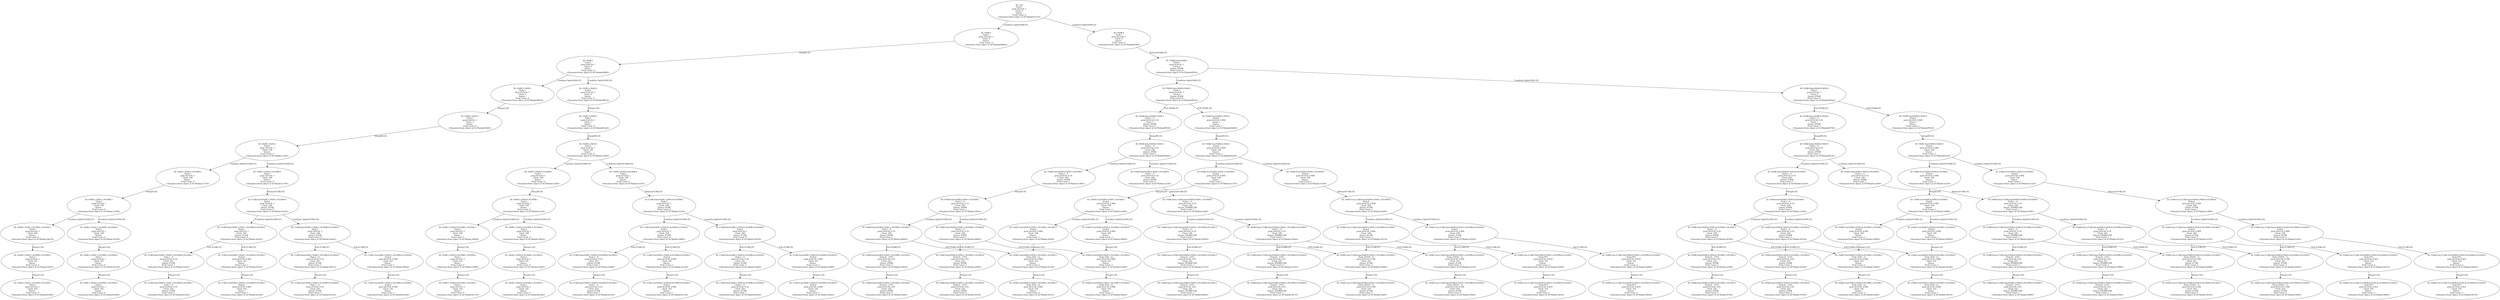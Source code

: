 digraph "./Output/./controled_frequency_S100_R100_t0_tPlus100" {
	<Simulator.State object at 0x7fbdabe67ac0> [label="ID: root
Prob:1
prob (S=0.9): 1
Clock: 0
Queue: 
Push Count: 0
<Simulator.State object at 0x7fbdabe67ac0>"]
	<Simulator.State object at 0x7fbdabe67ac0> -> <Simulator.State object at 0x7fbdabe680d0> [label="Condition Split(t%0R) [F]"]
	<Simulator.State object at 0x7fbdabe67ac0> -> <Simulator.State object at 0x7fbdabef9390> [label="Condition Split(t%0R) [S]"]
	<Simulator.State object at 0x7fbdabe680d0> [label="ID: t%0R:1
Prob:1
prob (S=0.9): 1
Clock: 0
Queue: 
Push Count: 0
<Simulator.State object at 0x7fbdabe680d0>"]
	<Simulator.State object at 0x7fbdabe680d0> -> <Simulator.State object at 0x7fbdabef9480> [label="Sleep(0) [S]"]
	<Simulator.State object at 0x7fbdabef9390> [label="ID: t%0R:0
Prob:1
prob (S=0.9): 1
Clock: 0
Queue: 
Push Count: 0
<Simulator.State object at 0x7fbdabef9390>"]
	<Simulator.State object at 0x7fbdabef9390> -> <Simulator.State object at 0x7fbdabef93f0> [label="Release(F0AB) [S]"]
	<Simulator.State object at 0x7fbdabef9480> [label="ID: t%0R:1
Prob:1
prob (S=0.9): 1
Clock: 0
Queue: 
Push Count: 0
<Simulator.State object at 0x7fbdabef9480>"]
	<Simulator.State object at 0x7fbdabef9480> -> <Simulator.State object at 0x7fbdabef9630> [label="Condition Split(t%0S) [F]"]
	<Simulator.State object at 0x7fbdabef9480> -> <Simulator.State object at 0x7fbdabef96c0> [label="Condition Split(t%0S) [S]"]
	<Simulator.State object at 0x7fbdabef93f0> [label="ID: F0AB:Falset%0R:0
Prob:1
prob (S=0.9): 1
Clock: 0
Queue: |F0AB
Push Count: 0
<Simulator.State object at 0x7fbdabef93f0>"]
	<Simulator.State object at 0x7fbdabef93f0> -> <Simulator.State object at 0x7fbdabef9510> [label="Condition Split(t%0S) [F]"]
	<Simulator.State object at 0x7fbdabef93f0> -> <Simulator.State object at 0x7fbdabef95a0> [label="Condition Split(t%0S) [S]"]
	<Simulator.State object at 0x7fbdabef9630> [label="ID: t%0R:1,t%0S:1
Prob:1
prob (S=0.9): 1
Clock: 0
Queue: 
Push Count: 0
<Simulator.State object at 0x7fbdabef9630>"]
	<Simulator.State object at 0x7fbdabef9630> -> <Simulator.State object at 0x7fbdabdf3d00> [label="Sleep(1) [S]"]
	<Simulator.State object at 0x7fbdabef96c0> [label="ID: t%0R:1,t%0S:0
Prob:1
prob (S=0.9): 1
Clock: 0
Queue: 
Push Count: 0
<Simulator.State object at 0x7fbdabef96c0>"]
	<Simulator.State object at 0x7fbdabef96c0> -> <Simulator.State object at 0x7fbdabdf3ca0> [label="Sleep(1) [S]"]
	<Simulator.State object at 0x7fbdabef9510> [label="ID: F0AB:Falset%0R:0,t%0S:1
Prob:1
prob (S=0.9): 1
Clock: 0
Queue: |F0AB
Push Count: 0
<Simulator.State object at 0x7fbdabef9510>"]
	<Simulator.State object at 0x7fbdabef9510> -> <Simulator.State object at 0x7fbdabef9930> [label="Pull (F0AB) [F]"]
	<Simulator.State object at 0x7fbdabef9510> -> <Simulator.State object at 0x7fbdabd34e80> [label="Pull (F0AB) [S]"]
	<Simulator.State object at 0x7fbdabef95a0> [label="ID: F0AB:Falset%0R:0,t%0S:0
Prob:1
prob (S=0.9): 1
Clock: 0
Queue: |F0AB
Push Count: 0
<Simulator.State object at 0x7fbdabef95a0>"]
	<Simulator.State object at 0x7fbdabef95a0> -> <Simulator.State object at 0x7fbdabef9750> [label="Pull (F0AB) [F]"]
	<Simulator.State object at 0x7fbdabef95a0> -> <Simulator.State object at 0x7fbdabef97e0> [label="Pull (F0AB) [S]"]
	<Simulator.State object at 0x7fbdabdf3d00> [label="ID: t%0R:1,t%0S:1
Prob:1
prob (S=0.9): 1
Clock: 1
Queue: 
Push Count: 0
<Simulator.State object at 0x7fbdabdf3d00>"]
	<Simulator.State object at 0x7fbdabdf3d00> -> <Simulator.State object at 0x7fbdabc3c100> [label="Sleep(99) [S]"]
	<Simulator.State object at 0x7fbdabdf3ca0> [label="ID: t%0R:1,t%0S:0
Prob:1
prob (S=0.9): 1
Clock: 1
Queue: 
Push Count: 0
<Simulator.State object at 0x7fbdabdf3ca0>"]
	<Simulator.State object at 0x7fbdabdf3ca0> -> <Simulator.State object at 0x7fbdabc3c040> [label="Sleep(99) [S]"]
	<Simulator.State object at 0x7fbdabef9930> [label="ID: F0AB:Falset%0R:0,t%0S:1
Prob:1 - S
prob (S=0.9): 0.10
Clock: 1
Queue: |F0AB
Push Count: 1
<Simulator.State object at 0x7fbdabef9930>"]
	<Simulator.State object at 0x7fbdabef9930> -> <Simulator.State object at 0x7fbdabdf3f40> [label="Sleep(99) [S]"]
	<Simulator.State object at 0x7fbdabd34e80> [label="ID: F0AB:Truet%0R:0,t%0S:1
Prob:S
prob (S=0.9): 0.900
Clock: 1
Queue: 
Push Count: 1
<Simulator.State object at 0x7fbdabd34e80>"]
	<Simulator.State object at 0x7fbdabd34e80> -> <Simulator.State object at 0x7fbdabdf3eb0> [label="Sleep(99) [S]"]
	<Simulator.State object at 0x7fbdabef9750> [label="ID: F0AB:Falset%0R:0,t%0S:0
Prob:1 - S
prob (S=0.9): 0.10
Clock: 1
Queue: |F0AB
Push Count: 1
<Simulator.State object at 0x7fbdabef9750>"]
	<Simulator.State object at 0x7fbdabef9750> -> <Simulator.State object at 0x7fbdabdf3e50> [label="Sleep(99) [S]"]
	<Simulator.State object at 0x7fbdabef97e0> [label="ID: F0AB:Truet%0R:0,t%0S:0
Prob:S
prob (S=0.9): 0.900
Clock: 1
Queue: 
Push Count: 1
<Simulator.State object at 0x7fbdabef97e0>"]
	<Simulator.State object at 0x7fbdabef97e0> -> <Simulator.State object at 0x7fbdabdf3e20> [label="Sleep(99) [S]"]
	<Simulator.State object at 0x7fbdabc3c100> [label="ID: t%0R:1,t%0S:1
Prob:1
prob (S=0.9): 1
Clock: 100
Queue: 
Push Count: 0
<Simulator.State object at 0x7fbdabc3c100>"]
	<Simulator.State object at 0x7fbdabc3c100> -> <Simulator.State object at 0x7fbdabc3c730> [label="Condition Split(t%100R) [F]"]
	<Simulator.State object at 0x7fbdabc3c100> -> <Simulator.State object at 0x7fbdabc3c7f0> [label="Condition Split(t%100R) [S]"]
	<Simulator.State object at 0x7fbdabc3c040> [label="ID: t%0R:1,t%0S:0
Prob:1
prob (S=0.9): 1
Clock: 100
Queue: 
Push Count: 0
<Simulator.State object at 0x7fbdabc3c040>"]
	<Simulator.State object at 0x7fbdabc3c040> -> <Simulator.State object at 0x7fbdabc3c5b0> [label="Condition Split(t%100R) [F]"]
	<Simulator.State object at 0x7fbdabc3c040> -> <Simulator.State object at 0x7fbdabc3c610> [label="Condition Split(t%100R) [S]"]
	<Simulator.State object at 0x7fbdabdf3f40> [label="ID: F0AB:Falset%0R:0,t%0S:1
Prob:1 - S
prob (S=0.9): 0.10
Clock: 100
Queue: |F0AB
Push Count: 1
<Simulator.State object at 0x7fbdabdf3f40>"]
	<Simulator.State object at 0x7fbdabdf3f40> -> <Simulator.State object at 0x7fbdabc3c460> [label="Condition Split(t%100R) [F]"]
	<Simulator.State object at 0x7fbdabdf3f40> -> <Simulator.State object at 0x7fbdabc3c520> [label="Condition Split(t%100R) [S]"]
	<Simulator.State object at 0x7fbdabdf3eb0> [label="ID: F0AB:Truet%0R:0,t%0S:1
Prob:S
prob (S=0.9): 0.900
Clock: 100
Queue: 
Push Count: 1
<Simulator.State object at 0x7fbdabdf3eb0>"]
	<Simulator.State object at 0x7fbdabdf3eb0> -> <Simulator.State object at 0x7fbdabc3c370> [label="Condition Split(t%100R) [F]"]
	<Simulator.State object at 0x7fbdabdf3eb0> -> <Simulator.State object at 0x7fbdabc3c3d0> [label="Condition Split(t%100R) [S]"]
	<Simulator.State object at 0x7fbdabdf3e50> [label="ID: F0AB:Falset%0R:0,t%0S:0
Prob:1 - S
prob (S=0.9): 0.10
Clock: 100
Queue: |F0AB
Push Count: 1
<Simulator.State object at 0x7fbdabdf3e50>"]
	<Simulator.State object at 0x7fbdabdf3e50> -> <Simulator.State object at 0x7fbdabc3c2e0> [label="Condition Split(t%100R) [F]"]
	<Simulator.State object at 0x7fbdabdf3e50> -> <Simulator.State object at 0x7fbdabc3c280> [label="Condition Split(t%100R) [S]"]
	<Simulator.State object at 0x7fbdabdf3e20> [label="ID: F0AB:Truet%0R:0,t%0S:0
Prob:S
prob (S=0.9): 0.900
Clock: 100
Queue: 
Push Count: 1
<Simulator.State object at 0x7fbdabdf3e20>"]
	<Simulator.State object at 0x7fbdabdf3e20> -> <Simulator.State object at 0x7fbdabc3c1f0> [label="Condition Split(t%100R) [F]"]
	<Simulator.State object at 0x7fbdabdf3e20> -> <Simulator.State object at 0x7fbdabc3c220> [label="Condition Split(t%100R) [S]"]
	<Simulator.State object at 0x7fbdabc3c730> [label="ID: t%0R:1,t%0S:1,t%100R:1
Prob:1
prob (S=0.9): 1
Clock: 100
Queue: 
Push Count: 0
<Simulator.State object at 0x7fbdabc3c730>"]
	<Simulator.State object at 0x7fbdabc3c730> -> <Simulator.State object at 0x7fbdabc3ce80> [label="Sleep(0) [S]"]
	<Simulator.State object at 0x7fbdabc3c7f0> [label="ID: t%0R:1,t%0S:1,t%100R:0
Prob:1
prob (S=0.9): 1
Clock: 100
Queue: 
Push Count: 0
<Simulator.State object at 0x7fbdabc3c7f0>"]
	<Simulator.State object at 0x7fbdabc3c7f0> -> <Simulator.State object at 0x7fbdabc3cdc0> [label="Release(F1AB) [S]"]
	<Simulator.State object at 0x7fbdabc3c5b0> [label="ID: t%0R:1,t%0S:0,t%100R:1
Prob:1
prob (S=0.9): 1
Clock: 100
Queue: 
Push Count: 0
<Simulator.State object at 0x7fbdabc3c5b0>"]
	<Simulator.State object at 0x7fbdabc3c5b0> -> <Simulator.State object at 0x7fbdabc3cca0> [label="Sleep(0) [S]"]
	<Simulator.State object at 0x7fbdabc3c610> [label="ID: t%0R:1,t%0S:0,t%100R:0
Prob:1
prob (S=0.9): 1
Clock: 100
Queue: 
Push Count: 0
<Simulator.State object at 0x7fbdabc3c610>"]
	<Simulator.State object at 0x7fbdabc3c610> -> <Simulator.State object at 0x7fbdabc3cc40> [label="Release(F1AB) [S]"]
	<Simulator.State object at 0x7fbdabc3c460> [label="ID: F0AB:Falset%0R:0,t%0S:1,t%100R:1
Prob:1 - S
prob (S=0.9): 0.10
Clock: 100
Queue: |F0AB
Push Count: 1
<Simulator.State object at 0x7fbdabc3c460>"]
	<Simulator.State object at 0x7fbdabc3c460> -> <Simulator.State object at 0x7fbdabc3cbb0> [label="Sleep(0) [S]"]
	<Simulator.State object at 0x7fbdabc3c520> [label="ID: F0AB:Falset%0R:0,t%0S:1,t%100R:0
Prob:1 - S
prob (S=0.9): 0.10
Clock: 100
Queue: |F0AB
Push Count: 1
<Simulator.State object at 0x7fbdabc3c520>"]
	<Simulator.State object at 0x7fbdabc3c520> -> <Simulator.State object at 0x7fbdabc3caf0> [label="Release(F1AB) [S]"]
	<Simulator.State object at 0x7fbdabc3c370> [label="ID: F0AB:Truet%0R:0,t%0S:1,t%100R:1
Prob:S
prob (S=0.9): 0.900
Clock: 100
Queue: 
Push Count: 1
<Simulator.State object at 0x7fbdabc3c370>"]
	<Simulator.State object at 0x7fbdabc3c370> -> <Simulator.State object at 0x7fbdabc3ca60> [label="Sleep(0) [S]"]
	<Simulator.State object at 0x7fbdabc3c3d0> [label="ID: F0AB:Truet%0R:0,t%0S:1,t%100R:0
Prob:S
prob (S=0.9): 0.900
Clock: 100
Queue: 
Push Count: 1
<Simulator.State object at 0x7fbdabc3c3d0>"]
	<Simulator.State object at 0x7fbdabc3c3d0> -> <Simulator.State object at 0x7fbdabc3ca00> [label="Release(F1AB) [S]"]
	<Simulator.State object at 0x7fbdabc3c2e0> [label="ID: F0AB:Falset%0R:0,t%0S:0,t%100R:1
Prob:1 - S
prob (S=0.9): 0.10
Clock: 100
Queue: |F0AB
Push Count: 1
<Simulator.State object at 0x7fbdabc3c2e0>"]
	<Simulator.State object at 0x7fbdabc3c2e0> -> <Simulator.State object at 0x7fbdabc3c9a0> [label="Sleep(0) [S]"]
	<Simulator.State object at 0x7fbdabc3c280> [label="ID: F0AB:Falset%0R:0,t%0S:0,t%100R:0
Prob:1 - S
prob (S=0.9): 0.10
Clock: 100
Queue: |F0AB
Push Count: 1
<Simulator.State object at 0x7fbdabc3c280>"]
	<Simulator.State object at 0x7fbdabc3c280> -> <Simulator.State object at 0x7fbdabc3c940> [label="Release(F1AB) [S]"]
	<Simulator.State object at 0x7fbdabc3c1f0> [label="ID: F0AB:Truet%0R:0,t%0S:0,t%100R:1
Prob:S
prob (S=0.9): 0.900
Clock: 100
Queue: 
Push Count: 1
<Simulator.State object at 0x7fbdabc3c1f0>"]
	<Simulator.State object at 0x7fbdabc3c1f0> -> <Simulator.State object at 0x7fbdabc3c880> [label="Sleep(0) [S]"]
	<Simulator.State object at 0x7fbdabc3c220> [label="ID: F0AB:Truet%0R:0,t%0S:0,t%100R:0
Prob:S
prob (S=0.9): 0.900
Clock: 100
Queue: 
Push Count: 1
<Simulator.State object at 0x7fbdabc3c220>"]
	<Simulator.State object at 0x7fbdabc3c220> -> <Simulator.State object at 0x7fbdabc3c8b0> [label="Release(F1AB) [S]"]
	<Simulator.State object at 0x7fbdabc3ce80> [label="ID: t%0R:1,t%0S:1,t%100R:1
Prob:1
prob (S=0.9): 1
Clock: 100
Queue: 
Push Count: 0
<Simulator.State object at 0x7fbdabc3ce80>"]
	<Simulator.State object at 0x7fbdabc3ce80> -> <Simulator.State object at 0x7fbdabc3db70> [label="Condition Split(t%100S) [F]"]
	<Simulator.State object at 0x7fbdabc3ce80> -> <Simulator.State object at 0x7fbdabc3dc00> [label="Condition Split(t%100S) [S]"]
	<Simulator.State object at 0x7fbdabc3cdc0> [label="ID: F1AB:Falset%0R:1,t%0S:1,t%100R:0
Prob:1
prob (S=0.9): 1
Clock: 100
Queue: |F1AB
Push Count: 0
<Simulator.State object at 0x7fbdabc3cdc0>"]
	<Simulator.State object at 0x7fbdabc3cdc0> -> <Simulator.State object at 0x7fbdabc3da50> [label="Condition Split(t%100S) [F]"]
	<Simulator.State object at 0x7fbdabc3cdc0> -> <Simulator.State object at 0x7fbdabc3dae0> [label="Condition Split(t%100S) [S]"]
	<Simulator.State object at 0x7fbdabc3cca0> [label="ID: t%0R:1,t%0S:0,t%100R:1
Prob:1
prob (S=0.9): 1
Clock: 100
Queue: 
Push Count: 0
<Simulator.State object at 0x7fbdabc3cca0>"]
	<Simulator.State object at 0x7fbdabc3cca0> -> <Simulator.State object at 0x7fbdabc3d900> [label="Condition Split(t%100S) [F]"]
	<Simulator.State object at 0x7fbdabc3cca0> -> <Simulator.State object at 0x7fbdabc3d9c0> [label="Condition Split(t%100S) [S]"]
	<Simulator.State object at 0x7fbdabc3cc40> [label="ID: F1AB:Falset%0R:1,t%0S:0,t%100R:0
Prob:1
prob (S=0.9): 1
Clock: 100
Queue: |F1AB
Push Count: 0
<Simulator.State object at 0x7fbdabc3cc40>"]
	<Simulator.State object at 0x7fbdabc3cc40> -> <Simulator.State object at 0x7fbdabc3d6f0> [label="Condition Split(t%100S) [F]"]
	<Simulator.State object at 0x7fbdabc3cc40> -> <Simulator.State object at 0x7fbdabc3d7b0> [label="Condition Split(t%100S) [S]"]
	<Simulator.State object at 0x7fbdabc3cbb0> [label="ID: F0AB:Falset%0R:0,t%0S:1,t%100R:1
Prob:1 - S
prob (S=0.9): 0.10
Clock: 100
Queue: |F0AB
Push Count: 1
<Simulator.State object at 0x7fbdabc3cbb0>"]
	<Simulator.State object at 0x7fbdabc3cbb0> -> <Simulator.State object at 0x7fbdabc3d600> [label="Condition Split(t%100S) [F]"]
	<Simulator.State object at 0x7fbdabc3cbb0> -> <Simulator.State object at 0x7fbdabc3d660> [label="Condition Split(t%100S) [S]"]
	<Simulator.State object at 0x7fbdabc3caf0> [label="ID: F0AB:False,F1AB:Falset%0R:0,t%0S:1,t%100R:0
Prob:1 - S
prob (S=0.9): 0.10
Clock: 100
Queue: |F0AB|F1AB
Push Count: 1
<Simulator.State object at 0x7fbdabc3caf0>"]
	<Simulator.State object at 0x7fbdabc3caf0> -> <Simulator.State object at 0x7fbdabc3d540> [label="Condition Split(t%100S) [F]"]
	<Simulator.State object at 0x7fbdabc3caf0> -> <Simulator.State object at 0x7fbdabc3d5a0> [label="Condition Split(t%100S) [S]"]
	<Simulator.State object at 0x7fbdabc3ca60> [label="ID: F0AB:Truet%0R:0,t%0S:1,t%100R:1
Prob:S
prob (S=0.9): 0.900
Clock: 100
Queue: 
Push Count: 1
<Simulator.State object at 0x7fbdabc3ca60>"]
	<Simulator.State object at 0x7fbdabc3ca60> -> <Simulator.State object at 0x7fbdabc3d3f0> [label="Condition Split(t%100S) [F]"]
	<Simulator.State object at 0x7fbdabc3ca60> -> <Simulator.State object at 0x7fbdabc3d4b0> [label="Condition Split(t%100S) [S]"]
	<Simulator.State object at 0x7fbdabc3ca00> [label="ID: F0AB:True,F1AB:Falset%0R:0,t%0S:1,t%100R:0
Prob:S
prob (S=0.9): 0.900
Clock: 100
Queue: |F1AB
Push Count: 1
<Simulator.State object at 0x7fbdabc3ca00>"]
	<Simulator.State object at 0x7fbdabc3ca00> -> <Simulator.State object at 0x7fbdabc3d270> [label="Condition Split(t%100S) [F]"]
	<Simulator.State object at 0x7fbdabc3ca00> -> <Simulator.State object at 0x7fbdabc3d330> [label="Condition Split(t%100S) [S]"]
	<Simulator.State object at 0x7fbdabc3c9a0> [label="ID: F0AB:Falset%0R:0,t%0S:0,t%100R:1
Prob:1 - S
prob (S=0.9): 0.10
Clock: 100
Queue: |F0AB
Push Count: 1
<Simulator.State object at 0x7fbdabc3c9a0>"]
	<Simulator.State object at 0x7fbdabc3c9a0> -> <Simulator.State object at 0x7fbdabc3d180> [label="Condition Split(t%100S) [F]"]
	<Simulator.State object at 0x7fbdabc3c9a0> -> <Simulator.State object at 0x7fbdabc3d1e0> [label="Condition Split(t%100S) [S]"]
	<Simulator.State object at 0x7fbdabc3c940> [label="ID: F0AB:False,F1AB:Falset%0R:0,t%0S:0,t%100R:0
Prob:1 - S
prob (S=0.9): 0.10
Clock: 100
Queue: |F0AB|F1AB
Push Count: 1
<Simulator.State object at 0x7fbdabc3c940>"]
	<Simulator.State object at 0x7fbdabc3c940> -> <Simulator.State object at 0x7fbdabc3d0c0> [label="Condition Split(t%100S) [F]"]
	<Simulator.State object at 0x7fbdabc3c940> -> <Simulator.State object at 0x7fbdabc3d120> [label="Condition Split(t%100S) [S]"]
	<Simulator.State object at 0x7fbdabc3c880> [label="ID: F0AB:Truet%0R:0,t%0S:0,t%100R:1
Prob:S
prob (S=0.9): 0.900
Clock: 100
Queue: 
Push Count: 1
<Simulator.State object at 0x7fbdabc3c880>"]
	<Simulator.State object at 0x7fbdabc3c880> -> <Simulator.State object at 0x7fbdabc3d000> [label="Condition Split(t%100S) [F]"]
	<Simulator.State object at 0x7fbdabc3c880> -> <Simulator.State object at 0x7fbdabc3d060> [label="Condition Split(t%100S) [S]"]
	<Simulator.State object at 0x7fbdabc3c8b0> [label="ID: F0AB:True,F1AB:Falset%0R:0,t%0S:0,t%100R:0
Prob:S
prob (S=0.9): 0.900
Clock: 100
Queue: |F1AB
Push Count: 1
<Simulator.State object at 0x7fbdabc3c8b0>"]
	<Simulator.State object at 0x7fbdabc3c8b0> -> <Simulator.State object at 0x7fbdabc3cf10> [label="Condition Split(t%100S) [F]"]
	<Simulator.State object at 0x7fbdabc3c8b0> -> <Simulator.State object at 0x7fbdabc3cfa0> [label="Condition Split(t%100S) [S]"]
	<Simulator.State object at 0x7fbdabc3db70> [label="ID: t%0R:1,t%0S:1,t%100R:1,t%100S:1
Prob:1
prob (S=0.9): 1
Clock: 100
Queue: 
Push Count: 0
<Simulator.State object at 0x7fbdabc3db70>"]
	<Simulator.State object at 0x7fbdabc3db70> -> <Simulator.State object at 0x7fbdabc3f2e0> [label="Sleep(1) [S]"]
	<Simulator.State object at 0x7fbdabc3dc00> [label="ID: t%0R:1,t%0S:1,t%100R:1,t%100S:0
Prob:1
prob (S=0.9): 1
Clock: 100
Queue: 
Push Count: 0
<Simulator.State object at 0x7fbdabc3dc00>"]
	<Simulator.State object at 0x7fbdabc3dc00> -> <Simulator.State object at 0x7fbdabc3f130> [label="Sleep(1) [S]"]
	<Simulator.State object at 0x7fbdabc3da50> [label="ID: F1AB:Falset%0R:1,t%0S:1,t%100R:0,t%100S:1
Prob:1
prob (S=0.9): 1
Clock: 100
Queue: |F1AB
Push Count: 0
<Simulator.State object at 0x7fbdabc3da50>"]
	<Simulator.State object at 0x7fbdabc3da50> -> <Simulator.State object at 0x7fbdabc3eef0> [label="Pull (F1AB) [F]"]
	<Simulator.State object at 0x7fbdabc3da50> -> <Simulator.State object at 0x7fbdabc3f1c0> [label="Pull (F1AB) [S]"]
	<Simulator.State object at 0x7fbdabc3dae0> [label="ID: F1AB:Falset%0R:1,t%0S:1,t%100R:0,t%100S:0
Prob:1
prob (S=0.9): 1
Clock: 100
Queue: |F1AB
Push Count: 0
<Simulator.State object at 0x7fbdabc3dae0>"]
	<Simulator.State object at 0x7fbdabc3dae0> -> <Simulator.State object at 0x7fbdabc3f010> [label="Pull (F1AB) [F]"]
	<Simulator.State object at 0x7fbdabc3dae0> -> <Simulator.State object at 0x7fbdabc3f0a0> [label="Pull (F1AB) [S]"]
	<Simulator.State object at 0x7fbdabc3d900> [label="ID: t%0R:1,t%0S:0,t%100R:1,t%100S:1
Prob:1
prob (S=0.9): 1
Clock: 100
Queue: 
Push Count: 0
<Simulator.State object at 0x7fbdabc3d900>"]
	<Simulator.State object at 0x7fbdabc3d900> -> <Simulator.State object at 0x7fbdabc3ef80> [label="Sleep(1) [S]"]
	<Simulator.State object at 0x7fbdabc3d9c0> [label="ID: t%0R:1,t%0S:0,t%100R:1,t%100S:0
Prob:1
prob (S=0.9): 1
Clock: 100
Queue: 
Push Count: 0
<Simulator.State object at 0x7fbdabc3d9c0>"]
	<Simulator.State object at 0x7fbdabc3d9c0> -> <Simulator.State object at 0x7fbdabc3ed40> [label="Sleep(1) [S]"]
	<Simulator.State object at 0x7fbdabc3d6f0> [label="ID: F1AB:Falset%0R:1,t%0S:0,t%100R:0,t%100S:1
Prob:1
prob (S=0.9): 1
Clock: 100
Queue: |F1AB
Push Count: 0
<Simulator.State object at 0x7fbdabc3d6f0>"]
	<Simulator.State object at 0x7fbdabc3d6f0> -> <Simulator.State object at 0x7fbdabc3e6b0> [label="Pull (F1AB) [F]"]
	<Simulator.State object at 0x7fbdabc3d6f0> -> <Simulator.State object at 0x7fbdabc3ee30> [label="Pull (F1AB) [S]"]
	<Simulator.State object at 0x7fbdabc3d7b0> [label="ID: F1AB:Falset%0R:1,t%0S:0,t%100R:0,t%100S:0
Prob:1
prob (S=0.9): 1
Clock: 100
Queue: |F1AB
Push Count: 0
<Simulator.State object at 0x7fbdabc3d7b0>"]
	<Simulator.State object at 0x7fbdabc3d7b0> -> <Simulator.State object at 0x7fbdabc3ea40> [label="Pull (F1AB) [F]"]
	<Simulator.State object at 0x7fbdabc3d7b0> -> <Simulator.State object at 0x7fbdabc3e800> [label="Pull (F1AB) [S]"]
	<Simulator.State object at 0x7fbdabc3d600> [label="ID: F0AB:Falset%0R:0,t%0S:1,t%100R:1,t%100S:1
Prob:1 - S
prob (S=0.9): 0.10
Clock: 100
Queue: |F0AB
Push Count: 1
<Simulator.State object at 0x7fbdabc3d600>"]
	<Simulator.State object at 0x7fbdabc3d600> -> <Simulator.State object at 0x7fbdabc3e920> [label="Pull (F0AB) [F]"]
	<Simulator.State object at 0x7fbdabc3d600> -> <Simulator.State object at 0x7fbdabc3e740> [label="Pull (F0AB) [S]"]
	<Simulator.State object at 0x7fbdabc3d660> [label="ID: F0AB:Falset%0R:0,t%0S:1,t%100R:1,t%100S:0
Prob:1 - S
prob (S=0.9): 0.10
Clock: 100
Queue: |F0AB
Push Count: 1
<Simulator.State object at 0x7fbdabc3d660>"]
	<Simulator.State object at 0x7fbdabc3d660> -> <Simulator.State object at 0x7fbdabc3e860> [label="Pull (F0AB) [F]"]
	<Simulator.State object at 0x7fbdabc3d660> -> <Simulator.State object at 0x7fbdabc3e560> [label="Pull (F0AB) [S]"]
	<Simulator.State object at 0x7fbdabc3d540> [label="ID: F0AB:False,F1AB:Falset%0R:0,t%0S:1,t%100R:0,t%100S:1
Prob:1 - S
prob (S=0.9): 0.10
Clock: 100
Queue: |F0AB|F1AB
Push Count: 1
<Simulator.State object at 0x7fbdabc3d540>"]
	<Simulator.State object at 0x7fbdabc3d540> -> <Simulator.State object at 0x7fbdabc3e710> [label="Pull (F0AB) [F]"]
	<Simulator.State object at 0x7fbdabc3d540> -> <Simulator.State object at 0x7fbdabc3e0b0> [label="Pull (F0AB) [S]"]
	<Simulator.State object at 0x7fbdabc3d5a0> [label="ID: F0AB:False,F1AB:Falset%0R:0,t%0S:1,t%100R:0,t%100S:0
Prob:1 - S
prob (S=0.9): 0.10
Clock: 100
Queue: |F0AB|F1AB
Push Count: 1
<Simulator.State object at 0x7fbdabc3d5a0>"]
	<Simulator.State object at 0x7fbdabc3d5a0> -> <Simulator.State object at 0x7fbdabc3e7a0> [label="Pull (F0AB) [F]"]
	<Simulator.State object at 0x7fbdabc3d5a0> -> <Simulator.State object at 0x7fbdabc3e2c0> [label="Pull (F0AB) [S]"]
	<Simulator.State object at 0x7fbdabc3d3f0> [label="ID: F0AB:Truet%0R:0,t%0S:1,t%100R:1,t%100S:1
Prob:S
prob (S=0.9): 0.900
Clock: 100
Queue: 
Push Count: 1
<Simulator.State object at 0x7fbdabc3d3f0>"]
	<Simulator.State object at 0x7fbdabc3d3f0> -> <Simulator.State object at 0x7fbdabc3e740> [label="Sleep(1) [S]"]
	<Simulator.State object at 0x7fbdabc3d4b0> [label="ID: F0AB:Truet%0R:0,t%0S:1,t%100R:1,t%100S:0
Prob:S
prob (S=0.9): 0.900
Clock: 100
Queue: 
Push Count: 1
<Simulator.State object at 0x7fbdabc3d4b0>"]
	<Simulator.State object at 0x7fbdabc3d4b0> -> <Simulator.State object at 0x7fbdabc3e560> [label="Sleep(1) [S]"]
	<Simulator.State object at 0x7fbdabc3d270> [label="ID: F0AB:True,F1AB:Falset%0R:0,t%0S:1,t%100R:0,t%100S:1
Prob:S
prob (S=0.9): 0.900
Clock: 100
Queue: |F1AB
Push Count: 1
<Simulator.State object at 0x7fbdabc3d270>"]
	<Simulator.State object at 0x7fbdabc3d270> -> <Simulator.State object at 0x7fbdabc3e0b0> [label="Pull (F1AB) [F]"]
	<Simulator.State object at 0x7fbdabc3d270> -> <Simulator.State object at 0x7fbdabc3e650> [label="Pull (F1AB) [S]"]
	<Simulator.State object at 0x7fbdabc3d330> [label="ID: F0AB:True,F1AB:Falset%0R:0,t%0S:1,t%100R:0,t%100S:0
Prob:S
prob (S=0.9): 0.900
Clock: 100
Queue: |F1AB
Push Count: 1
<Simulator.State object at 0x7fbdabc3d330>"]
	<Simulator.State object at 0x7fbdabc3d330> -> <Simulator.State object at 0x7fbdabc3e2c0> [label="Pull (F1AB) [F]"]
	<Simulator.State object at 0x7fbdabc3d330> -> <Simulator.State object at 0x7fbdabc3df90> [label="Pull (F1AB) [S]"]
	<Simulator.State object at 0x7fbdabc3d180> [label="ID: F0AB:Falset%0R:0,t%0S:0,t%100R:1,t%100S:1
Prob:1 - S
prob (S=0.9): 0.10
Clock: 100
Queue: |F0AB
Push Count: 1
<Simulator.State object at 0x7fbdabc3d180>"]
	<Simulator.State object at 0x7fbdabc3d180> -> <Simulator.State object at 0x7fbdabc3e380> [label="Pull (F0AB) [F]"]
	<Simulator.State object at 0x7fbdabc3d180> -> <Simulator.State object at 0x7fbdabc3df30> [label="Pull (F0AB) [S]"]
	<Simulator.State object at 0x7fbdabc3d1e0> [label="ID: F0AB:Falset%0R:0,t%0S:0,t%100R:1,t%100S:0
Prob:1 - S
prob (S=0.9): 0.10
Clock: 100
Queue: |F0AB
Push Count: 1
<Simulator.State object at 0x7fbdabc3d1e0>"]
	<Simulator.State object at 0x7fbdabc3d1e0> -> <Simulator.State object at 0x7fbdabc3e020> [label="Pull (F0AB) [F]"]
	<Simulator.State object at 0x7fbdabc3d1e0> -> <Simulator.State object at 0x7fbdabc3de40> [label="Pull (F0AB) [S]"]
	<Simulator.State object at 0x7fbdabc3d0c0> [label="ID: F0AB:False,F1AB:Falset%0R:0,t%0S:0,t%100R:0,t%100S:1
Prob:1 - S
prob (S=0.9): 0.10
Clock: 100
Queue: |F0AB|F1AB
Push Count: 1
<Simulator.State object at 0x7fbdabc3d0c0>"]
	<Simulator.State object at 0x7fbdabc3d0c0> -> <Simulator.State object at 0x7fbdabc3e230> [label="Pull (F0AB) [F]"]
	<Simulator.State object at 0x7fbdabc3d0c0> -> <Simulator.State object at 0x7fbdabc3dd80> [label="Pull (F0AB) [S]"]
	<Simulator.State object at 0x7fbdabc3d120> [label="ID: F0AB:False,F1AB:Falset%0R:0,t%0S:0,t%100R:0,t%100S:0
Prob:1 - S
prob (S=0.9): 0.10
Clock: 100
Queue: |F0AB|F1AB
Push Count: 1
<Simulator.State object at 0x7fbdabc3d120>"]
	<Simulator.State object at 0x7fbdabc3d120> -> <Simulator.State object at 0x7fbdabc3df00> [label="Pull (F0AB) [F]"]
	<Simulator.State object at 0x7fbdabc3d120> -> <Simulator.State object at 0x7fbdabc3dc90> [label="Pull (F0AB) [S]"]
	<Simulator.State object at 0x7fbdabc3d000> [label="ID: F0AB:Truet%0R:0,t%0S:0,t%100R:1,t%100S:1
Prob:S
prob (S=0.9): 0.900
Clock: 100
Queue: 
Push Count: 1
<Simulator.State object at 0x7fbdabc3d000>"]
	<Simulator.State object at 0x7fbdabc3d000> -> <Simulator.State object at 0x7fbdabc3df30> [label="Sleep(1) [S]"]
	<Simulator.State object at 0x7fbdabc3d060> [label="ID: F0AB:Truet%0R:0,t%0S:0,t%100R:1,t%100S:0
Prob:S
prob (S=0.9): 0.900
Clock: 100
Queue: 
Push Count: 1
<Simulator.State object at 0x7fbdabc3d060>"]
	<Simulator.State object at 0x7fbdabc3d060> -> <Simulator.State object at 0x7fbdabc3de40> [label="Sleep(1) [S]"]
	<Simulator.State object at 0x7fbdabc3cf10> [label="ID: F0AB:True,F1AB:Falset%0R:0,t%0S:0,t%100R:0,t%100S:1
Prob:S
prob (S=0.9): 0.900
Clock: 100
Queue: |F1AB
Push Count: 1
<Simulator.State object at 0x7fbdabc3cf10>"]
	<Simulator.State object at 0x7fbdabc3cf10> -> <Simulator.State object at 0x7fbdabc3dd80> [label="Pull (F1AB) [F]"]
	<Simulator.State object at 0x7fbdabc3cf10> -> <Simulator.State object at 0x7fbdabc3de10> [label="Pull (F1AB) [S]"]
	<Simulator.State object at 0x7fbdabc3cfa0> [label="ID: F0AB:True,F1AB:Falset%0R:0,t%0S:0,t%100R:0,t%100S:0
Prob:S
prob (S=0.9): 0.900
Clock: 100
Queue: |F1AB
Push Count: 1
<Simulator.State object at 0x7fbdabc3cfa0>"]
	<Simulator.State object at 0x7fbdabc3cfa0> -> <Simulator.State object at 0x7fbdabc3dc90> [label="Pull (F1AB) [F]"]
	<Simulator.State object at 0x7fbdabc3cfa0> -> <Simulator.State object at 0x7fbdabc3dd20> [label="Pull (F1AB) [S]"]
	<Simulator.State object at 0x7fbdabc3f2e0> [label="ID: t%0R:1,t%0S:1,t%100R:1,t%100S:1
Prob:1
prob (S=0.9): 1
Clock: 101
Queue: 
Push Count: 0
<Simulator.State object at 0x7fbdabc3f2e0>"]
	<Simulator.State object at 0x7fbdabc3f2e0> -> <Simulator.State object at 0x7fbdabc6c6d0> [label="Sleep(1) [S]"]
	<Simulator.State object at 0x7fbdabc3f130> [label="ID: t%0R:1,t%0S:1,t%100R:1,t%100S:0
Prob:1
prob (S=0.9): 1
Clock: 101
Queue: 
Push Count: 0
<Simulator.State object at 0x7fbdabc3f130>"]
	<Simulator.State object at 0x7fbdabc3f130> -> <Simulator.State object at 0x7fbdabc6c640> [label="Sleep(1) [S]"]
	<Simulator.State object at 0x7fbdabc3eef0> [label="ID: F1AB:Falset%0R:1,t%0S:1,t%100R:0,t%100S:1
Prob:1 - S
prob (S=0.9): 0.10
Clock: 101
Queue: |F1AB
Push Count: 1
<Simulator.State object at 0x7fbdabc3eef0>"]
	<Simulator.State object at 0x7fbdabc3eef0> -> <Simulator.State object at 0x7fbdabc6c5e0> [label="Sleep(1) [S]"]
	<Simulator.State object at 0x7fbdabc3f1c0> [label="ID: F1AB:Truet%0R:1,t%0S:1,t%100R:0,t%100S:1
Prob:S
prob (S=0.9): 0.900
Clock: 101
Queue: 
Push Count: 1
<Simulator.State object at 0x7fbdabc3f1c0>"]
	<Simulator.State object at 0x7fbdabc3f1c0> -> <Simulator.State object at 0x7fbdabc6c580> [label="Sleep(1) [S]"]
	<Simulator.State object at 0x7fbdabc3f010> [label="ID: F1AB:Falset%0R:1,t%0S:1,t%100R:0,t%100S:0
Prob:1 - S
prob (S=0.9): 0.10
Clock: 101
Queue: |F1AB
Push Count: 1
<Simulator.State object at 0x7fbdabc3f010>"]
	<Simulator.State object at 0x7fbdabc3f010> -> <Simulator.State object at 0x7fbdabc6c520> [label="Sleep(1) [S]"]
	<Simulator.State object at 0x7fbdabc3f0a0> [label="ID: F1AB:Truet%0R:1,t%0S:1,t%100R:0,t%100S:0
Prob:S
prob (S=0.9): 0.900
Clock: 101
Queue: 
Push Count: 1
<Simulator.State object at 0x7fbdabc3f0a0>"]
	<Simulator.State object at 0x7fbdabc3f0a0> -> <Simulator.State object at 0x7fbdabc6c460> [label="Sleep(1) [S]"]
	<Simulator.State object at 0x7fbdabc3ef80> [label="ID: t%0R:1,t%0S:0,t%100R:1,t%100S:1
Prob:1
prob (S=0.9): 1
Clock: 101
Queue: 
Push Count: 0
<Simulator.State object at 0x7fbdabc3ef80>"]
	<Simulator.State object at 0x7fbdabc3ef80> -> <Simulator.State object at 0x7fbdabc6c370> [label="Sleep(1) [S]"]
	<Simulator.State object at 0x7fbdabc3ed40> [label="ID: t%0R:1,t%0S:0,t%100R:1,t%100S:0
Prob:1
prob (S=0.9): 1
Clock: 101
Queue: 
Push Count: 0
<Simulator.State object at 0x7fbdabc3ed40>"]
	<Simulator.State object at 0x7fbdabc3ed40> -> <Simulator.State object at 0x7fbdabc6c2b0> [label="Sleep(1) [S]"]
	<Simulator.State object at 0x7fbdabc3e6b0> [label="ID: F1AB:Falset%0R:1,t%0S:0,t%100R:0,t%100S:1
Prob:1 - S
prob (S=0.9): 0.10
Clock: 101
Queue: |F1AB
Push Count: 1
<Simulator.State object at 0x7fbdabc3e6b0>"]
	<Simulator.State object at 0x7fbdabc3e6b0> -> <Simulator.State object at 0x7fbdabc6c1f0> [label="Sleep(1) [S]"]
	<Simulator.State object at 0x7fbdabc3ee30> [label="ID: F1AB:Truet%0R:1,t%0S:0,t%100R:0,t%100S:1
Prob:S
prob (S=0.9): 0.900
Clock: 101
Queue: 
Push Count: 1
<Simulator.State object at 0x7fbdabc3ee30>"]
	<Simulator.State object at 0x7fbdabc3ee30> -> <Simulator.State object at 0x7fbdabc6c130> [label="Sleep(1) [S]"]
	<Simulator.State object at 0x7fbdabc3ea40> [label="ID: F1AB:Falset%0R:1,t%0S:0,t%100R:0,t%100S:0
Prob:1 - S
prob (S=0.9): 0.10
Clock: 101
Queue: |F1AB
Push Count: 1
<Simulator.State object at 0x7fbdabc3ea40>"]
	<Simulator.State object at 0x7fbdabc3ea40> -> <Simulator.State object at 0x7fbdabc6c040> [label="Sleep(1) [S]"]
	<Simulator.State object at 0x7fbdabc3e800> [label="ID: F1AB:Truet%0R:1,t%0S:0,t%100R:0,t%100S:0
Prob:S
prob (S=0.9): 0.900
Clock: 101
Queue: 
Push Count: 1
<Simulator.State object at 0x7fbdabc3e800>"]
	<Simulator.State object at 0x7fbdabc3e800> -> <Simulator.State object at 0x7fbdabc3fee0> [label="Sleep(1) [S]"]
	<Simulator.State object at 0x7fbdabc3e920> [label="ID: F0AB:Falset%0R:0,t%0S:1,t%100R:1,t%100S:1
Prob:(S - 1)**2
prob (S=0.9): 0.01
Clock: 101
Queue: |F0AB
Push Count: 2
<Simulator.State object at 0x7fbdabc3e920>"]
	<Simulator.State object at 0x7fbdabc3e920> -> <Simulator.State object at 0x7fbdabc3feb0> [label="Sleep(1) [S]"]
	<Simulator.State object at 0x7fbdabc3e740> [label="ID: F0AB:Truet%0R:0,t%0S:1,t%100R:1,t%100S:1
Prob:-S*(S - 2)
prob (S=0.9): 0.990
Clock: 101
Queue: 
Push Count: 2
<Simulator.State object at 0x7fbdabc3e740>"]
	<Simulator.State object at 0x7fbdabc3e740> -> <Simulator.State object at 0x7fbdabc3fc10> [label="Sleep(1) [S]"]
	<Simulator.State object at 0x7fbdabc3e860> [label="ID: F0AB:Falset%0R:0,t%0S:1,t%100R:1,t%100S:0
Prob:(S - 1)**2
prob (S=0.9): 0.01
Clock: 101
Queue: |F0AB
Push Count: 2
<Simulator.State object at 0x7fbdabc3e860>"]
	<Simulator.State object at 0x7fbdabc3e860> -> <Simulator.State object at 0x7fbdabc3fe50> [label="Sleep(1) [S]"]
	<Simulator.State object at 0x7fbdabc3e560> [label="ID: F0AB:Truet%0R:0,t%0S:1,t%100R:1,t%100S:0
Prob:-S*(S - 2)
prob (S=0.9): 0.990
Clock: 101
Queue: 
Push Count: 2
<Simulator.State object at 0x7fbdabc3e560>"]
	<Simulator.State object at 0x7fbdabc3e560> -> <Simulator.State object at 0x7fbdabc3fb20> [label="Sleep(1) [S]"]
	<Simulator.State object at 0x7fbdabc3e710> [label="ID: F0AB:False,F1AB:Falset%0R:0,t%0S:1,t%100R:0,t%100S:1
Prob:(S - 1)**2
prob (S=0.9): 0.01
Clock: 101
Queue: |F0AB|F1AB
Push Count: 2
<Simulator.State object at 0x7fbdabc3e710>"]
	<Simulator.State object at 0x7fbdabc3e710> -> <Simulator.State object at 0x7fbdabc3fd00> [label="Sleep(1) [S]"]
	<Simulator.State object at 0x7fbdabc3e0b0> [label="ID: F0AB:True,F1AB:Falset%0R:0,t%0S:1,t%100R:0,t%100S:1
Prob:-2*S*(S - 1)
prob (S=0.9): 0.180
Clock: 101
Queue: |F1AB
Push Count: 2
<Simulator.State object at 0x7fbdabc3e0b0>"]
	<Simulator.State object at 0x7fbdabc3e0b0> -> <Simulator.State object at 0x7fbdabc3faf0> [label="Sleep(1) [S]"]
	<Simulator.State object at 0x7fbdabc3e7a0> [label="ID: F0AB:False,F1AB:Falset%0R:0,t%0S:1,t%100R:0,t%100S:0
Prob:(S - 1)**2
prob (S=0.9): 0.01
Clock: 101
Queue: |F0AB|F1AB
Push Count: 2
<Simulator.State object at 0x7fbdabc3e7a0>"]
	<Simulator.State object at 0x7fbdabc3e7a0> -> <Simulator.State object at 0x7fbdabc3fc70> [label="Sleep(1) [S]"]
	<Simulator.State object at 0x7fbdabc3e2c0> [label="ID: F0AB:True,F1AB:Falset%0R:0,t%0S:1,t%100R:0,t%100S:0
Prob:-2*S*(S - 1)
prob (S=0.9): 0.180
Clock: 101
Queue: |F1AB
Push Count: 2
<Simulator.State object at 0x7fbdabc3e2c0>"]
	<Simulator.State object at 0x7fbdabc3e2c0> -> <Simulator.State object at 0x7fbdabc3f940> [label="Sleep(1) [S]"]
	<Simulator.State object at 0x7fbdabc3e650> [label="ID: F0AB:True,F1AB:Truet%0R:0,t%0S:1,t%100R:0,t%100S:1
Prob:S**2
prob (S=0.9): 0.810
Clock: 101
Queue: 
Push Count: 2
<Simulator.State object at 0x7fbdabc3e650>"]
	<Simulator.State object at 0x7fbdabc3e650> -> <Simulator.State object at 0x7fbdabc3fa30> [label="Sleep(1) [S]"]
	<Simulator.State object at 0x7fbdabc3df90> [label="ID: F0AB:True,F1AB:Truet%0R:0,t%0S:1,t%100R:0,t%100S:0
Prob:S**2
prob (S=0.9): 0.810
Clock: 101
Queue: 
Push Count: 2
<Simulator.State object at 0x7fbdabc3df90>"]
	<Simulator.State object at 0x7fbdabc3df90> -> <Simulator.State object at 0x7fbdabc3f820> [label="Sleep(1) [S]"]
	<Simulator.State object at 0x7fbdabc3e380> [label="ID: F0AB:Falset%0R:0,t%0S:0,t%100R:1,t%100S:1
Prob:(S - 1)**2
prob (S=0.9): 0.01
Clock: 101
Queue: |F0AB
Push Count: 2
<Simulator.State object at 0x7fbdabc3e380>"]
	<Simulator.State object at 0x7fbdabc3e380> -> <Simulator.State object at 0x7fbdabc3f7f0> [label="Sleep(1) [S]"]
	<Simulator.State object at 0x7fbdabc3df30> [label="ID: F0AB:Truet%0R:0,t%0S:0,t%100R:1,t%100S:1
Prob:-S*(S - 2)
prob (S=0.9): 0.990
Clock: 101
Queue: 
Push Count: 2
<Simulator.State object at 0x7fbdabc3df30>"]
	<Simulator.State object at 0x7fbdabc3df30> -> <Simulator.State object at 0x7fbdabc3f4f0> [label="Sleep(1) [S]"]
	<Simulator.State object at 0x7fbdabc3e020> [label="ID: F0AB:Falset%0R:0,t%0S:0,t%100R:1,t%100S:0
Prob:(S - 1)**2
prob (S=0.9): 0.01
Clock: 101
Queue: |F0AB
Push Count: 2
<Simulator.State object at 0x7fbdabc3e020>"]
	<Simulator.State object at 0x7fbdabc3e020> -> <Simulator.State object at 0x7fbdabc3f790> [label="Sleep(1) [S]"]
	<Simulator.State object at 0x7fbdabc3de40> [label="ID: F0AB:Truet%0R:0,t%0S:0,t%100R:1,t%100S:0
Prob:-S*(S - 2)
prob (S=0.9): 0.990
Clock: 101
Queue: 
Push Count: 2
<Simulator.State object at 0x7fbdabc3de40>"]
	<Simulator.State object at 0x7fbdabc3de40> -> <Simulator.State object at 0x7fbdabc3f670> [label="Sleep(1) [S]"]
	<Simulator.State object at 0x7fbdabc3e230> [label="ID: F0AB:False,F1AB:Falset%0R:0,t%0S:0,t%100R:0,t%100S:1
Prob:(S - 1)**2
prob (S=0.9): 0.01
Clock: 101
Queue: |F0AB|F1AB
Push Count: 2
<Simulator.State object at 0x7fbdabc3e230>"]
	<Simulator.State object at 0x7fbdabc3e230> -> <Simulator.State object at 0x7fbdabc3f640> [label="Sleep(1) [S]"]
	<Simulator.State object at 0x7fbdabc3dd80> [label="ID: F0AB:True,F1AB:Falset%0R:0,t%0S:0,t%100R:0,t%100S:1
Prob:-2*S*(S - 1)
prob (S=0.9): 0.180
Clock: 101
Queue: |F1AB
Push Count: 2
<Simulator.State object at 0x7fbdabc3dd80>"]
	<Simulator.State object at 0x7fbdabc3dd80> -> <Simulator.State object at 0x7fbdabc3f520> [label="Sleep(1) [S]"]
	<Simulator.State object at 0x7fbdabc3df00> [label="ID: F0AB:False,F1AB:Falset%0R:0,t%0S:0,t%100R:0,t%100S:0
Prob:(S - 1)**2
prob (S=0.9): 0.01
Clock: 101
Queue: |F0AB|F1AB
Push Count: 2
<Simulator.State object at 0x7fbdabc3df00>"]
	<Simulator.State object at 0x7fbdabc3df00> -> <Simulator.State object at 0x7fbdabc3f5b0> [label="Sleep(1) [S]"]
	<Simulator.State object at 0x7fbdabc3dc90> [label="ID: F0AB:True,F1AB:Falset%0R:0,t%0S:0,t%100R:0,t%100S:0
Prob:-2*S*(S - 1)
prob (S=0.9): 0.180
Clock: 101
Queue: |F1AB
Push Count: 2
<Simulator.State object at 0x7fbdabc3dc90>"]
	<Simulator.State object at 0x7fbdabc3dc90> -> <Simulator.State object at 0x7fbdabc3f400> [label="Sleep(1) [S]"]
	<Simulator.State object at 0x7fbdabc3de10> [label="ID: F0AB:True,F1AB:Truet%0R:0,t%0S:0,t%100R:0,t%100S:1
Prob:S**2
prob (S=0.9): 0.810
Clock: 101
Queue: 
Push Count: 2
<Simulator.State object at 0x7fbdabc3de10>"]
	<Simulator.State object at 0x7fbdabc3de10> -> <Simulator.State object at 0x7fbdabc3f460> [label="Sleep(1) [S]"]
	<Simulator.State object at 0x7fbdabc3dd20> [label="ID: F0AB:True,F1AB:Truet%0R:0,t%0S:0,t%100R:0,t%100S:0
Prob:S**2
prob (S=0.9): 0.810
Clock: 101
Queue: 
Push Count: 2
<Simulator.State object at 0x7fbdabc3dd20>"]
	<Simulator.State object at 0x7fbdabc3dd20> -> <Simulator.State object at 0x7fbdabc3f370> [label="Sleep(1) [S]"]
	<Simulator.State object at 0x7fbdabc6c6d0> [label="ID: t%0R:1,t%0S:1,t%100R:1,t%100S:1
Prob:1
prob (S=0.9): 1
Clock: 102
Queue: 
Push Count: 0
<Simulator.State object at 0x7fbdabc6c6d0>"]
	<Simulator.State object at 0x7fbdabc6c640> [label="ID: t%0R:1,t%0S:1,t%100R:1,t%100S:0
Prob:1
prob (S=0.9): 1
Clock: 102
Queue: 
Push Count: 0
<Simulator.State object at 0x7fbdabc6c640>"]
	<Simulator.State object at 0x7fbdabc6c5e0> [label="ID: F1AB:Falset%0R:1,t%0S:1,t%100R:0,t%100S:1
Prob:1 - S
prob (S=0.9): 0.10
Clock: 102
Queue: |F1AB
Push Count: 1
<Simulator.State object at 0x7fbdabc6c5e0>"]
	<Simulator.State object at 0x7fbdabc6c580> [label="ID: F1AB:Truet%0R:1,t%0S:1,t%100R:0,t%100S:1
Prob:S
prob (S=0.9): 0.900
Clock: 102
Queue: 
Push Count: 1
<Simulator.State object at 0x7fbdabc6c580>"]
	<Simulator.State object at 0x7fbdabc6c520> [label="ID: F1AB:Falset%0R:1,t%0S:1,t%100R:0,t%100S:0
Prob:1 - S
prob (S=0.9): 0.10
Clock: 102
Queue: |F1AB
Push Count: 1
<Simulator.State object at 0x7fbdabc6c520>"]
	<Simulator.State object at 0x7fbdabc6c460> [label="ID: F1AB:Truet%0R:1,t%0S:1,t%100R:0,t%100S:0
Prob:S
prob (S=0.9): 0.900
Clock: 102
Queue: 
Push Count: 1
<Simulator.State object at 0x7fbdabc6c460>"]
	<Simulator.State object at 0x7fbdabc6c370> [label="ID: t%0R:1,t%0S:0,t%100R:1,t%100S:1
Prob:1
prob (S=0.9): 1
Clock: 102
Queue: 
Push Count: 0
<Simulator.State object at 0x7fbdabc6c370>"]
	<Simulator.State object at 0x7fbdabc6c2b0> [label="ID: t%0R:1,t%0S:0,t%100R:1,t%100S:0
Prob:1
prob (S=0.9): 1
Clock: 102
Queue: 
Push Count: 0
<Simulator.State object at 0x7fbdabc6c2b0>"]
	<Simulator.State object at 0x7fbdabc6c1f0> [label="ID: F1AB:Falset%0R:1,t%0S:0,t%100R:0,t%100S:1
Prob:1 - S
prob (S=0.9): 0.10
Clock: 102
Queue: |F1AB
Push Count: 1
<Simulator.State object at 0x7fbdabc6c1f0>"]
	<Simulator.State object at 0x7fbdabc6c130> [label="ID: F1AB:Truet%0R:1,t%0S:0,t%100R:0,t%100S:1
Prob:S
prob (S=0.9): 0.900
Clock: 102
Queue: 
Push Count: 1
<Simulator.State object at 0x7fbdabc6c130>"]
	<Simulator.State object at 0x7fbdabc6c040> [label="ID: F1AB:Falset%0R:1,t%0S:0,t%100R:0,t%100S:0
Prob:1 - S
prob (S=0.9): 0.10
Clock: 102
Queue: |F1AB
Push Count: 1
<Simulator.State object at 0x7fbdabc6c040>"]
	<Simulator.State object at 0x7fbdabc3fee0> [label="ID: F1AB:Truet%0R:1,t%0S:0,t%100R:0,t%100S:0
Prob:S
prob (S=0.9): 0.900
Clock: 102
Queue: 
Push Count: 1
<Simulator.State object at 0x7fbdabc3fee0>"]
	<Simulator.State object at 0x7fbdabc3feb0> [label="ID: F0AB:Falset%0R:0,t%0S:1,t%100R:1,t%100S:1
Prob:(S - 1)**2
prob (S=0.9): 0.01
Clock: 102
Queue: |F0AB
Push Count: 2
<Simulator.State object at 0x7fbdabc3feb0>"]
	<Simulator.State object at 0x7fbdabc3fc10> [label="ID: F0AB:Truet%0R:0,t%0S:1,t%100R:1,t%100S:1
Prob:-S*(S - 2)
prob (S=0.9): 0.990
Clock: 102
Queue: 
Push Count: 2
<Simulator.State object at 0x7fbdabc3fc10>"]
	<Simulator.State object at 0x7fbdabc3fe50> [label="ID: F0AB:Falset%0R:0,t%0S:1,t%100R:1,t%100S:0
Prob:(S - 1)**2
prob (S=0.9): 0.01
Clock: 102
Queue: |F0AB
Push Count: 2
<Simulator.State object at 0x7fbdabc3fe50>"]
	<Simulator.State object at 0x7fbdabc3fb20> [label="ID: F0AB:Truet%0R:0,t%0S:1,t%100R:1,t%100S:0
Prob:-S*(S - 2)
prob (S=0.9): 0.990
Clock: 102
Queue: 
Push Count: 2
<Simulator.State object at 0x7fbdabc3fb20>"]
	<Simulator.State object at 0x7fbdabc3fd00> [label="ID: F0AB:False,F1AB:Falset%0R:0,t%0S:1,t%100R:0,t%100S:1
Prob:(S - 1)**2
prob (S=0.9): 0.01
Clock: 102
Queue: |F0AB|F1AB
Push Count: 2
<Simulator.State object at 0x7fbdabc3fd00>"]
	<Simulator.State object at 0x7fbdabc3faf0> [label="ID: F0AB:True,F1AB:Falset%0R:0,t%0S:1,t%100R:0,t%100S:1
Prob:-2*S*(S - 1)
prob (S=0.9): 0.180
Clock: 102
Queue: |F1AB
Push Count: 2
<Simulator.State object at 0x7fbdabc3faf0>"]
	<Simulator.State object at 0x7fbdabc3fc70> [label="ID: F0AB:False,F1AB:Falset%0R:0,t%0S:1,t%100R:0,t%100S:0
Prob:(S - 1)**2
prob (S=0.9): 0.01
Clock: 102
Queue: |F0AB|F1AB
Push Count: 2
<Simulator.State object at 0x7fbdabc3fc70>"]
	<Simulator.State object at 0x7fbdabc3f940> [label="ID: F0AB:True,F1AB:Falset%0R:0,t%0S:1,t%100R:0,t%100S:0
Prob:-2*S*(S - 1)
prob (S=0.9): 0.180
Clock: 102
Queue: |F1AB
Push Count: 2
<Simulator.State object at 0x7fbdabc3f940>"]
	<Simulator.State object at 0x7fbdabc3fa30> [label="ID: F0AB:True,F1AB:Truet%0R:0,t%0S:1,t%100R:0,t%100S:1
Prob:S**2
prob (S=0.9): 0.810
Clock: 102
Queue: 
Push Count: 2
<Simulator.State object at 0x7fbdabc3fa30>"]
	<Simulator.State object at 0x7fbdabc3f820> [label="ID: F0AB:True,F1AB:Truet%0R:0,t%0S:1,t%100R:0,t%100S:0
Prob:S**2
prob (S=0.9): 0.810
Clock: 102
Queue: 
Push Count: 2
<Simulator.State object at 0x7fbdabc3f820>"]
	<Simulator.State object at 0x7fbdabc3f7f0> [label="ID: F0AB:Falset%0R:0,t%0S:0,t%100R:1,t%100S:1
Prob:(S - 1)**2
prob (S=0.9): 0.01
Clock: 102
Queue: |F0AB
Push Count: 2
<Simulator.State object at 0x7fbdabc3f7f0>"]
	<Simulator.State object at 0x7fbdabc3f4f0> [label="ID: F0AB:Truet%0R:0,t%0S:0,t%100R:1,t%100S:1
Prob:-S*(S - 2)
prob (S=0.9): 0.990
Clock: 102
Queue: 
Push Count: 2
<Simulator.State object at 0x7fbdabc3f4f0>"]
	<Simulator.State object at 0x7fbdabc3f790> [label="ID: F0AB:Falset%0R:0,t%0S:0,t%100R:1,t%100S:0
Prob:(S - 1)**2
prob (S=0.9): 0.01
Clock: 102
Queue: |F0AB
Push Count: 2
<Simulator.State object at 0x7fbdabc3f790>"]
	<Simulator.State object at 0x7fbdabc3f670> [label="ID: F0AB:Truet%0R:0,t%0S:0,t%100R:1,t%100S:0
Prob:-S*(S - 2)
prob (S=0.9): 0.990
Clock: 102
Queue: 
Push Count: 2
<Simulator.State object at 0x7fbdabc3f670>"]
	<Simulator.State object at 0x7fbdabc3f640> [label="ID: F0AB:False,F1AB:Falset%0R:0,t%0S:0,t%100R:0,t%100S:1
Prob:(S - 1)**2
prob (S=0.9): 0.01
Clock: 102
Queue: |F0AB|F1AB
Push Count: 2
<Simulator.State object at 0x7fbdabc3f640>"]
	<Simulator.State object at 0x7fbdabc3f520> [label="ID: F0AB:True,F1AB:Falset%0R:0,t%0S:0,t%100R:0,t%100S:1
Prob:-2*S*(S - 1)
prob (S=0.9): 0.180
Clock: 102
Queue: |F1AB
Push Count: 2
<Simulator.State object at 0x7fbdabc3f520>"]
	<Simulator.State object at 0x7fbdabc3f5b0> [label="ID: F0AB:False,F1AB:Falset%0R:0,t%0S:0,t%100R:0,t%100S:0
Prob:(S - 1)**2
prob (S=0.9): 0.01
Clock: 102
Queue: |F0AB|F1AB
Push Count: 2
<Simulator.State object at 0x7fbdabc3f5b0>"]
	<Simulator.State object at 0x7fbdabc3f400> [label="ID: F0AB:True,F1AB:Falset%0R:0,t%0S:0,t%100R:0,t%100S:0
Prob:-2*S*(S - 1)
prob (S=0.9): 0.180
Clock: 102
Queue: |F1AB
Push Count: 2
<Simulator.State object at 0x7fbdabc3f400>"]
	<Simulator.State object at 0x7fbdabc3f460> [label="ID: F0AB:True,F1AB:Truet%0R:0,t%0S:0,t%100R:0,t%100S:1
Prob:S**2
prob (S=0.9): 0.810
Clock: 102
Queue: 
Push Count: 2
<Simulator.State object at 0x7fbdabc3f460>"]
	<Simulator.State object at 0x7fbdabc3f370> [label="ID: F0AB:True,F1AB:Truet%0R:0,t%0S:0,t%100R:0,t%100S:0
Prob:S**2
prob (S=0.9): 0.810
Clock: 102
Queue: 
Push Count: 2
<Simulator.State object at 0x7fbdabc3f370>"]
}
